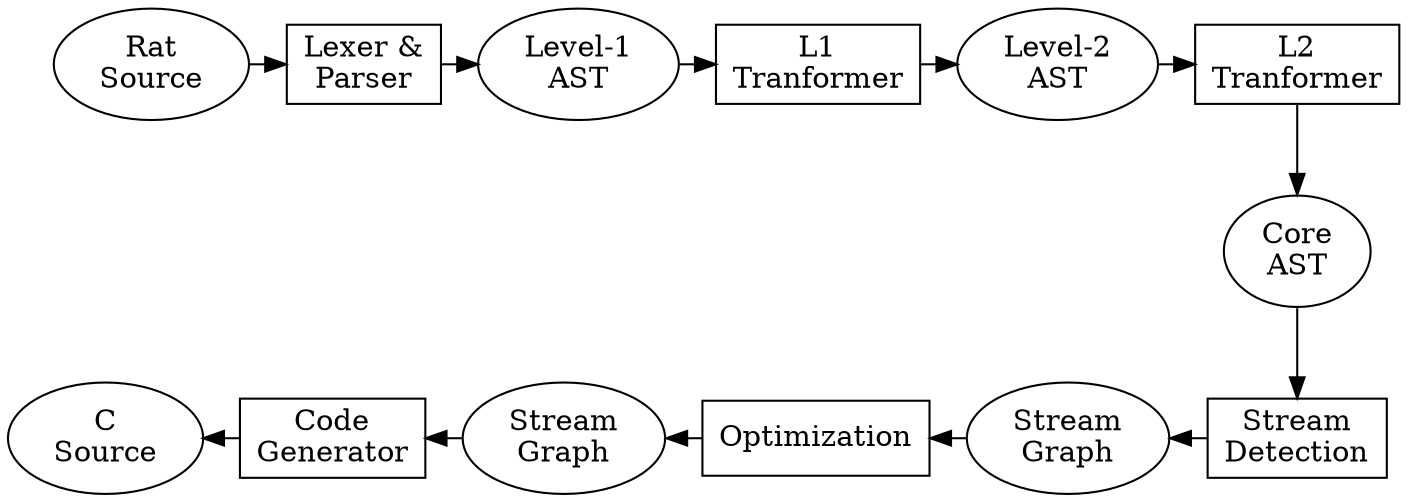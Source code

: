 digraph G {
        {
                rank = min;
                rankdir=LR;
                src;
                lp;
                l1;
                t1;
                l2;
                t2;
        }
        {
                rank = max;
                rankdir=LR;
                sd;
                sg1;
                opt;
                sg2;
                cgen;
                ccode;
        }
                
        node[shape=ellipse];

        src[label="Rat\nSource"];
        lp[label="Lexer &\nParser", shape=box];
        l1[label="Level-1\nAST"];
        t1[label="L1\nTranformer", shape=box];
        l2[label="Level-2\nAST"];
        t2[label="L2\nTranformer", shape=box];
        core[label="Core\nAST"];
        sd[label="Stream\nDetection", shape=box];
        sg1[label="Stream\nGraph"];
        opt[label="Optimization", shape=box];
        sg2[label="Stream\nGraph"];
        cgen[label="Code\nGenerator", shape=box];
        ccode[label="C\nSource"];

        src -> lp;
        lp -> l1;
        l1 -> t1;
        t1 -> l2;
        l2 -> t2;
        t2 -> core;
        ccode -> cgen[dir=back];
        cgen -> sg2[dir=back];
        sg2 -> opt[dir=back];
        opt -> sg1[dir=back];
        sg1 -> sd[dir=back];
        sd -> core[dir=back];
}